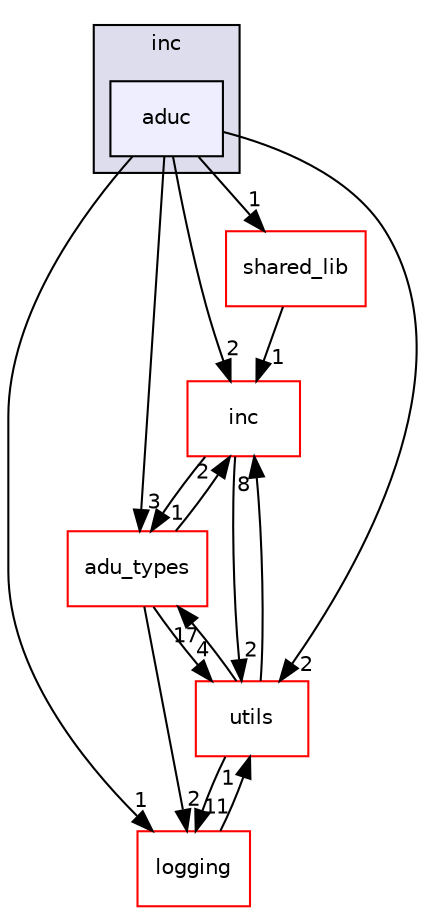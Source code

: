 digraph "src/extensions/download_handlers/download_handler_plugin/inc/aduc" {
  compound=true
  node [ fontsize="10", fontname="Helvetica"];
  edge [ labelfontsize="10", labelfontname="Helvetica"];
  subgraph clusterdir_66f822e644dd4b5c69ba038279102dfa {
    graph [ bgcolor="#ddddee", pencolor="black", label="inc" fontname="Helvetica", fontsize="10", URL="dir_66f822e644dd4b5c69ba038279102dfa.html"]
  dir_35a7625dd09a79be0acc40a036dbc0a4 [shape=box, label="aduc", style="filled", fillcolor="#eeeeff", pencolor="black", URL="dir_35a7625dd09a79be0acc40a036dbc0a4.html"];
  }
  dir_6bc6ad22483805bbbda55258ad2a62ea [shape=box label="inc" fillcolor="white" style="filled" color="red" URL="dir_6bc6ad22483805bbbda55258ad2a62ea.html"];
  dir_2fa9b52a3673ed0f8fcfc3f4f3ae93e3 [shape=box label="adu_types" fillcolor="white" style="filled" color="red" URL="dir_2fa9b52a3673ed0f8fcfc3f4f3ae93e3.html"];
  dir_b3320b59a4aa4a7431bc8488b87009bf [shape=box label="logging" fillcolor="white" style="filled" color="red" URL="dir_b3320b59a4aa4a7431bc8488b87009bf.html"];
  dir_8d7f4a599028c5844c1d7e3964964518 [shape=box label="shared_lib" fillcolor="white" style="filled" color="red" URL="dir_8d7f4a599028c5844c1d7e3964964518.html"];
  dir_313caf1132e152dd9b58bea13a4052ca [shape=box label="utils" fillcolor="white" style="filled" color="red" URL="dir_313caf1132e152dd9b58bea13a4052ca.html"];
  dir_6bc6ad22483805bbbda55258ad2a62ea->dir_2fa9b52a3673ed0f8fcfc3f4f3ae93e3 [headlabel="1", labeldistance=1.5 headhref="dir_000137_000003.html"];
  dir_6bc6ad22483805bbbda55258ad2a62ea->dir_313caf1132e152dd9b58bea13a4052ca [headlabel="2", labeldistance=1.5 headhref="dir_000137_000154.html"];
  dir_2fa9b52a3673ed0f8fcfc3f4f3ae93e3->dir_6bc6ad22483805bbbda55258ad2a62ea [headlabel="2", labeldistance=1.5 headhref="dir_000003_000137.html"];
  dir_2fa9b52a3673ed0f8fcfc3f4f3ae93e3->dir_b3320b59a4aa4a7431bc8488b87009bf [headlabel="2", labeldistance=1.5 headhref="dir_000003_000143.html"];
  dir_2fa9b52a3673ed0f8fcfc3f4f3ae93e3->dir_313caf1132e152dd9b58bea13a4052ca [headlabel="4", labeldistance=1.5 headhref="dir_000003_000154.html"];
  dir_b3320b59a4aa4a7431bc8488b87009bf->dir_313caf1132e152dd9b58bea13a4052ca [headlabel="1", labeldistance=1.5 headhref="dir_000143_000154.html"];
  dir_8d7f4a599028c5844c1d7e3964964518->dir_6bc6ad22483805bbbda55258ad2a62ea [headlabel="1", labeldistance=1.5 headhref="dir_000119_000137.html"];
  dir_313caf1132e152dd9b58bea13a4052ca->dir_6bc6ad22483805bbbda55258ad2a62ea [headlabel="8", labeldistance=1.5 headhref="dir_000154_000137.html"];
  dir_313caf1132e152dd9b58bea13a4052ca->dir_2fa9b52a3673ed0f8fcfc3f4f3ae93e3 [headlabel="17", labeldistance=1.5 headhref="dir_000154_000003.html"];
  dir_313caf1132e152dd9b58bea13a4052ca->dir_b3320b59a4aa4a7431bc8488b87009bf [headlabel="11", labeldistance=1.5 headhref="dir_000154_000143.html"];
  dir_35a7625dd09a79be0acc40a036dbc0a4->dir_6bc6ad22483805bbbda55258ad2a62ea [headlabel="2", labeldistance=1.5 headhref="dir_000095_000137.html"];
  dir_35a7625dd09a79be0acc40a036dbc0a4->dir_2fa9b52a3673ed0f8fcfc3f4f3ae93e3 [headlabel="3", labeldistance=1.5 headhref="dir_000095_000003.html"];
  dir_35a7625dd09a79be0acc40a036dbc0a4->dir_b3320b59a4aa4a7431bc8488b87009bf [headlabel="1", labeldistance=1.5 headhref="dir_000095_000143.html"];
  dir_35a7625dd09a79be0acc40a036dbc0a4->dir_8d7f4a599028c5844c1d7e3964964518 [headlabel="1", labeldistance=1.5 headhref="dir_000095_000119.html"];
  dir_35a7625dd09a79be0acc40a036dbc0a4->dir_313caf1132e152dd9b58bea13a4052ca [headlabel="2", labeldistance=1.5 headhref="dir_000095_000154.html"];
}
